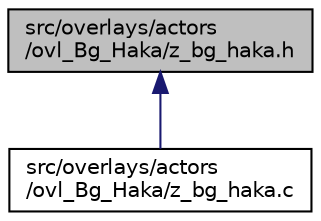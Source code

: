 digraph "src/overlays/actors/ovl_Bg_Haka/z_bg_haka.h"
{
 // LATEX_PDF_SIZE
  edge [fontname="Helvetica",fontsize="10",labelfontname="Helvetica",labelfontsize="10"];
  node [fontname="Helvetica",fontsize="10",shape=record];
  Node1 [label="src/overlays/actors\l/ovl_Bg_Haka/z_bg_haka.h",height=0.2,width=0.4,color="black", fillcolor="grey75", style="filled", fontcolor="black",tooltip=" "];
  Node1 -> Node2 [dir="back",color="midnightblue",fontsize="10",style="solid",fontname="Helvetica"];
  Node2 [label="src/overlays/actors\l/ovl_Bg_Haka/z_bg_haka.c",height=0.2,width=0.4,color="black", fillcolor="white", style="filled",URL="$d6/dc3/z__bg__haka_8c.html",tooltip=" "];
}
